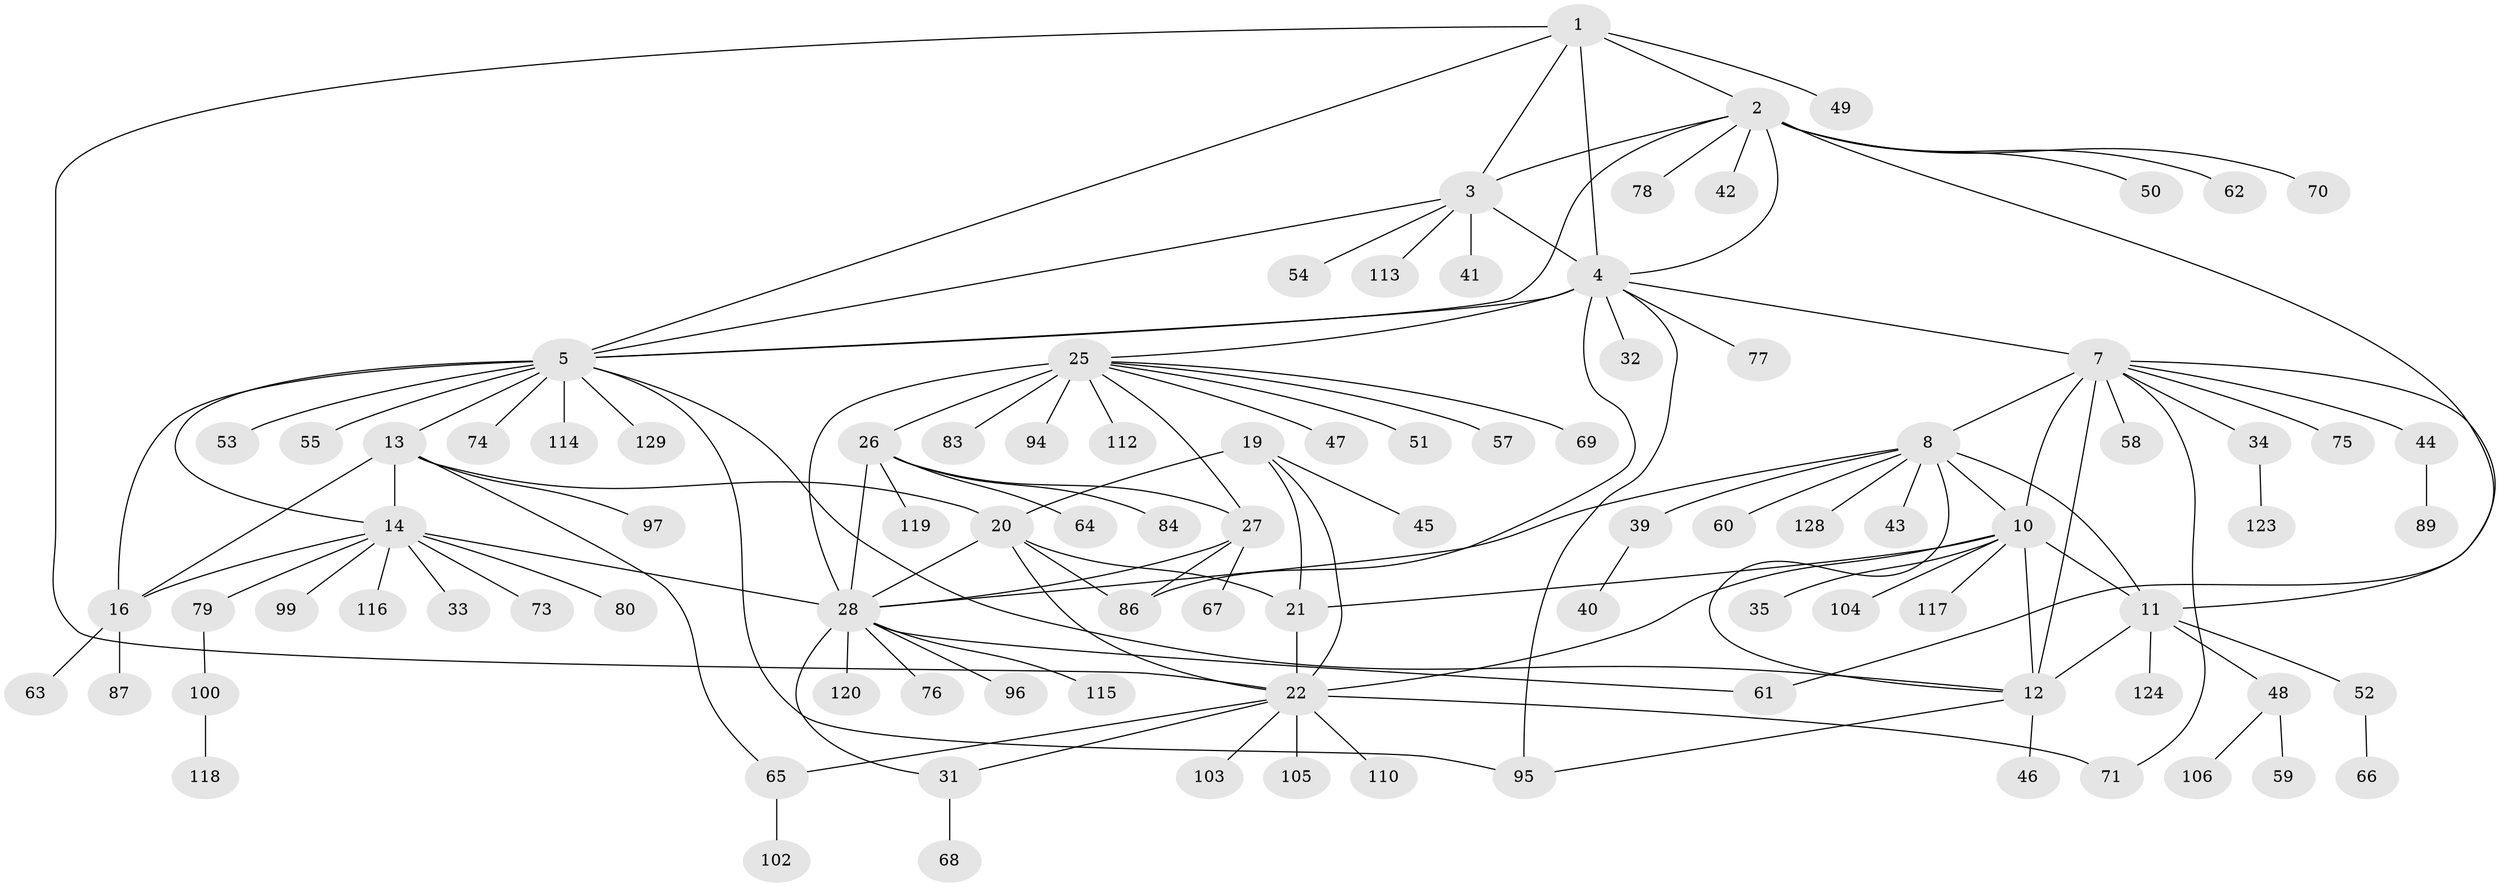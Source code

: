 // original degree distribution, {8: 0.031007751937984496, 12: 0.007751937984496124, 10: 0.031007751937984496, 6: 0.046511627906976744, 9: 0.06201550387596899, 7: 0.031007751937984496, 13: 0.015503875968992248, 5: 0.007751937984496124, 3: 0.06201550387596899, 2: 0.13178294573643412, 1: 0.5658914728682171, 4: 0.007751937984496124}
// Generated by graph-tools (version 1.1) at 2025/11/02/27/25 16:11:33]
// undirected, 96 vertices, 131 edges
graph export_dot {
graph [start="1"]
  node [color=gray90,style=filled];
  1 [super="+56"];
  2 [super="+127"];
  3 [super="+36"];
  4 [super="+6"];
  5 [super="+17"];
  7 [super="+9"];
  8 [super="+38"];
  10 [super="+82"];
  11 [super="+122"];
  12 [super="+107"];
  13 [super="+18"];
  14 [super="+15"];
  16;
  19 [super="+85"];
  20 [super="+91"];
  21 [super="+23"];
  22 [super="+24"];
  25 [super="+29"];
  26 [super="+98"];
  27;
  28 [super="+30"];
  31;
  32 [super="+37"];
  33;
  34;
  35;
  39 [super="+109"];
  40;
  41;
  42;
  43;
  44 [super="+81"];
  45 [super="+72"];
  46;
  47;
  48 [super="+92"];
  49 [super="+125"];
  50;
  51;
  52 [super="+126"];
  53;
  54;
  55;
  57;
  58;
  59;
  60;
  61;
  62 [super="+101"];
  63;
  64;
  65 [super="+111"];
  66;
  67;
  68;
  69;
  70;
  71;
  73;
  74;
  75;
  76;
  77;
  78;
  79 [super="+90"];
  80;
  83;
  84;
  86 [super="+93"];
  87 [super="+88"];
  89;
  94;
  95;
  96;
  97;
  99;
  100;
  102;
  103;
  104;
  105 [super="+108"];
  106;
  110;
  112 [super="+121"];
  113;
  114;
  115;
  116;
  117;
  118;
  119;
  120;
  123;
  124;
  128;
  129;
  1 -- 2;
  1 -- 3;
  1 -- 4 [weight=2];
  1 -- 5;
  1 -- 49;
  1 -- 22;
  2 -- 3;
  2 -- 4 [weight=2];
  2 -- 5;
  2 -- 42;
  2 -- 50;
  2 -- 61;
  2 -- 62;
  2 -- 70;
  2 -- 78;
  3 -- 4 [weight=2];
  3 -- 5;
  3 -- 41;
  3 -- 54;
  3 -- 113;
  4 -- 5 [weight=2];
  4 -- 7;
  4 -- 32;
  4 -- 77;
  4 -- 86;
  4 -- 95;
  4 -- 25;
  5 -- 129;
  5 -- 74;
  5 -- 12;
  5 -- 13 [weight=2];
  5 -- 14 [weight=2];
  5 -- 16;
  5 -- 114;
  5 -- 53;
  5 -- 55;
  5 -- 95;
  7 -- 8 [weight=2];
  7 -- 10 [weight=2];
  7 -- 11 [weight=2];
  7 -- 12 [weight=2];
  7 -- 34;
  7 -- 58;
  7 -- 71;
  7 -- 75;
  7 -- 44;
  8 -- 10;
  8 -- 11;
  8 -- 12;
  8 -- 28;
  8 -- 39;
  8 -- 60;
  8 -- 128;
  8 -- 43;
  10 -- 11;
  10 -- 12;
  10 -- 21;
  10 -- 35;
  10 -- 104;
  10 -- 117;
  10 -- 22;
  11 -- 12;
  11 -- 48;
  11 -- 52;
  11 -- 124;
  12 -- 46;
  12 -- 95;
  13 -- 14 [weight=4];
  13 -- 16 [weight=2];
  13 -- 97;
  13 -- 65;
  13 -- 20;
  14 -- 16 [weight=2];
  14 -- 33;
  14 -- 73;
  14 -- 99;
  14 -- 116;
  14 -- 79;
  14 -- 80;
  14 -- 28;
  16 -- 63;
  16 -- 87;
  19 -- 20;
  19 -- 21 [weight=2];
  19 -- 22 [weight=2];
  19 -- 45;
  20 -- 21 [weight=2];
  20 -- 22 [weight=2];
  20 -- 28;
  20 -- 86;
  21 -- 22 [weight=4];
  22 -- 65;
  22 -- 105;
  22 -- 110;
  22 -- 103;
  22 -- 71;
  22 -- 31;
  25 -- 26 [weight=2];
  25 -- 27 [weight=2];
  25 -- 28 [weight=4];
  25 -- 47;
  25 -- 51;
  25 -- 94;
  25 -- 69;
  25 -- 112;
  25 -- 83;
  25 -- 57;
  26 -- 27;
  26 -- 28 [weight=2];
  26 -- 64;
  26 -- 84;
  26 -- 119;
  27 -- 28 [weight=2];
  27 -- 67;
  27 -- 86;
  28 -- 31;
  28 -- 61;
  28 -- 76;
  28 -- 115;
  28 -- 120;
  28 -- 96;
  31 -- 68;
  34 -- 123;
  39 -- 40;
  44 -- 89;
  48 -- 59;
  48 -- 106;
  52 -- 66;
  65 -- 102;
  79 -- 100;
  100 -- 118;
}
